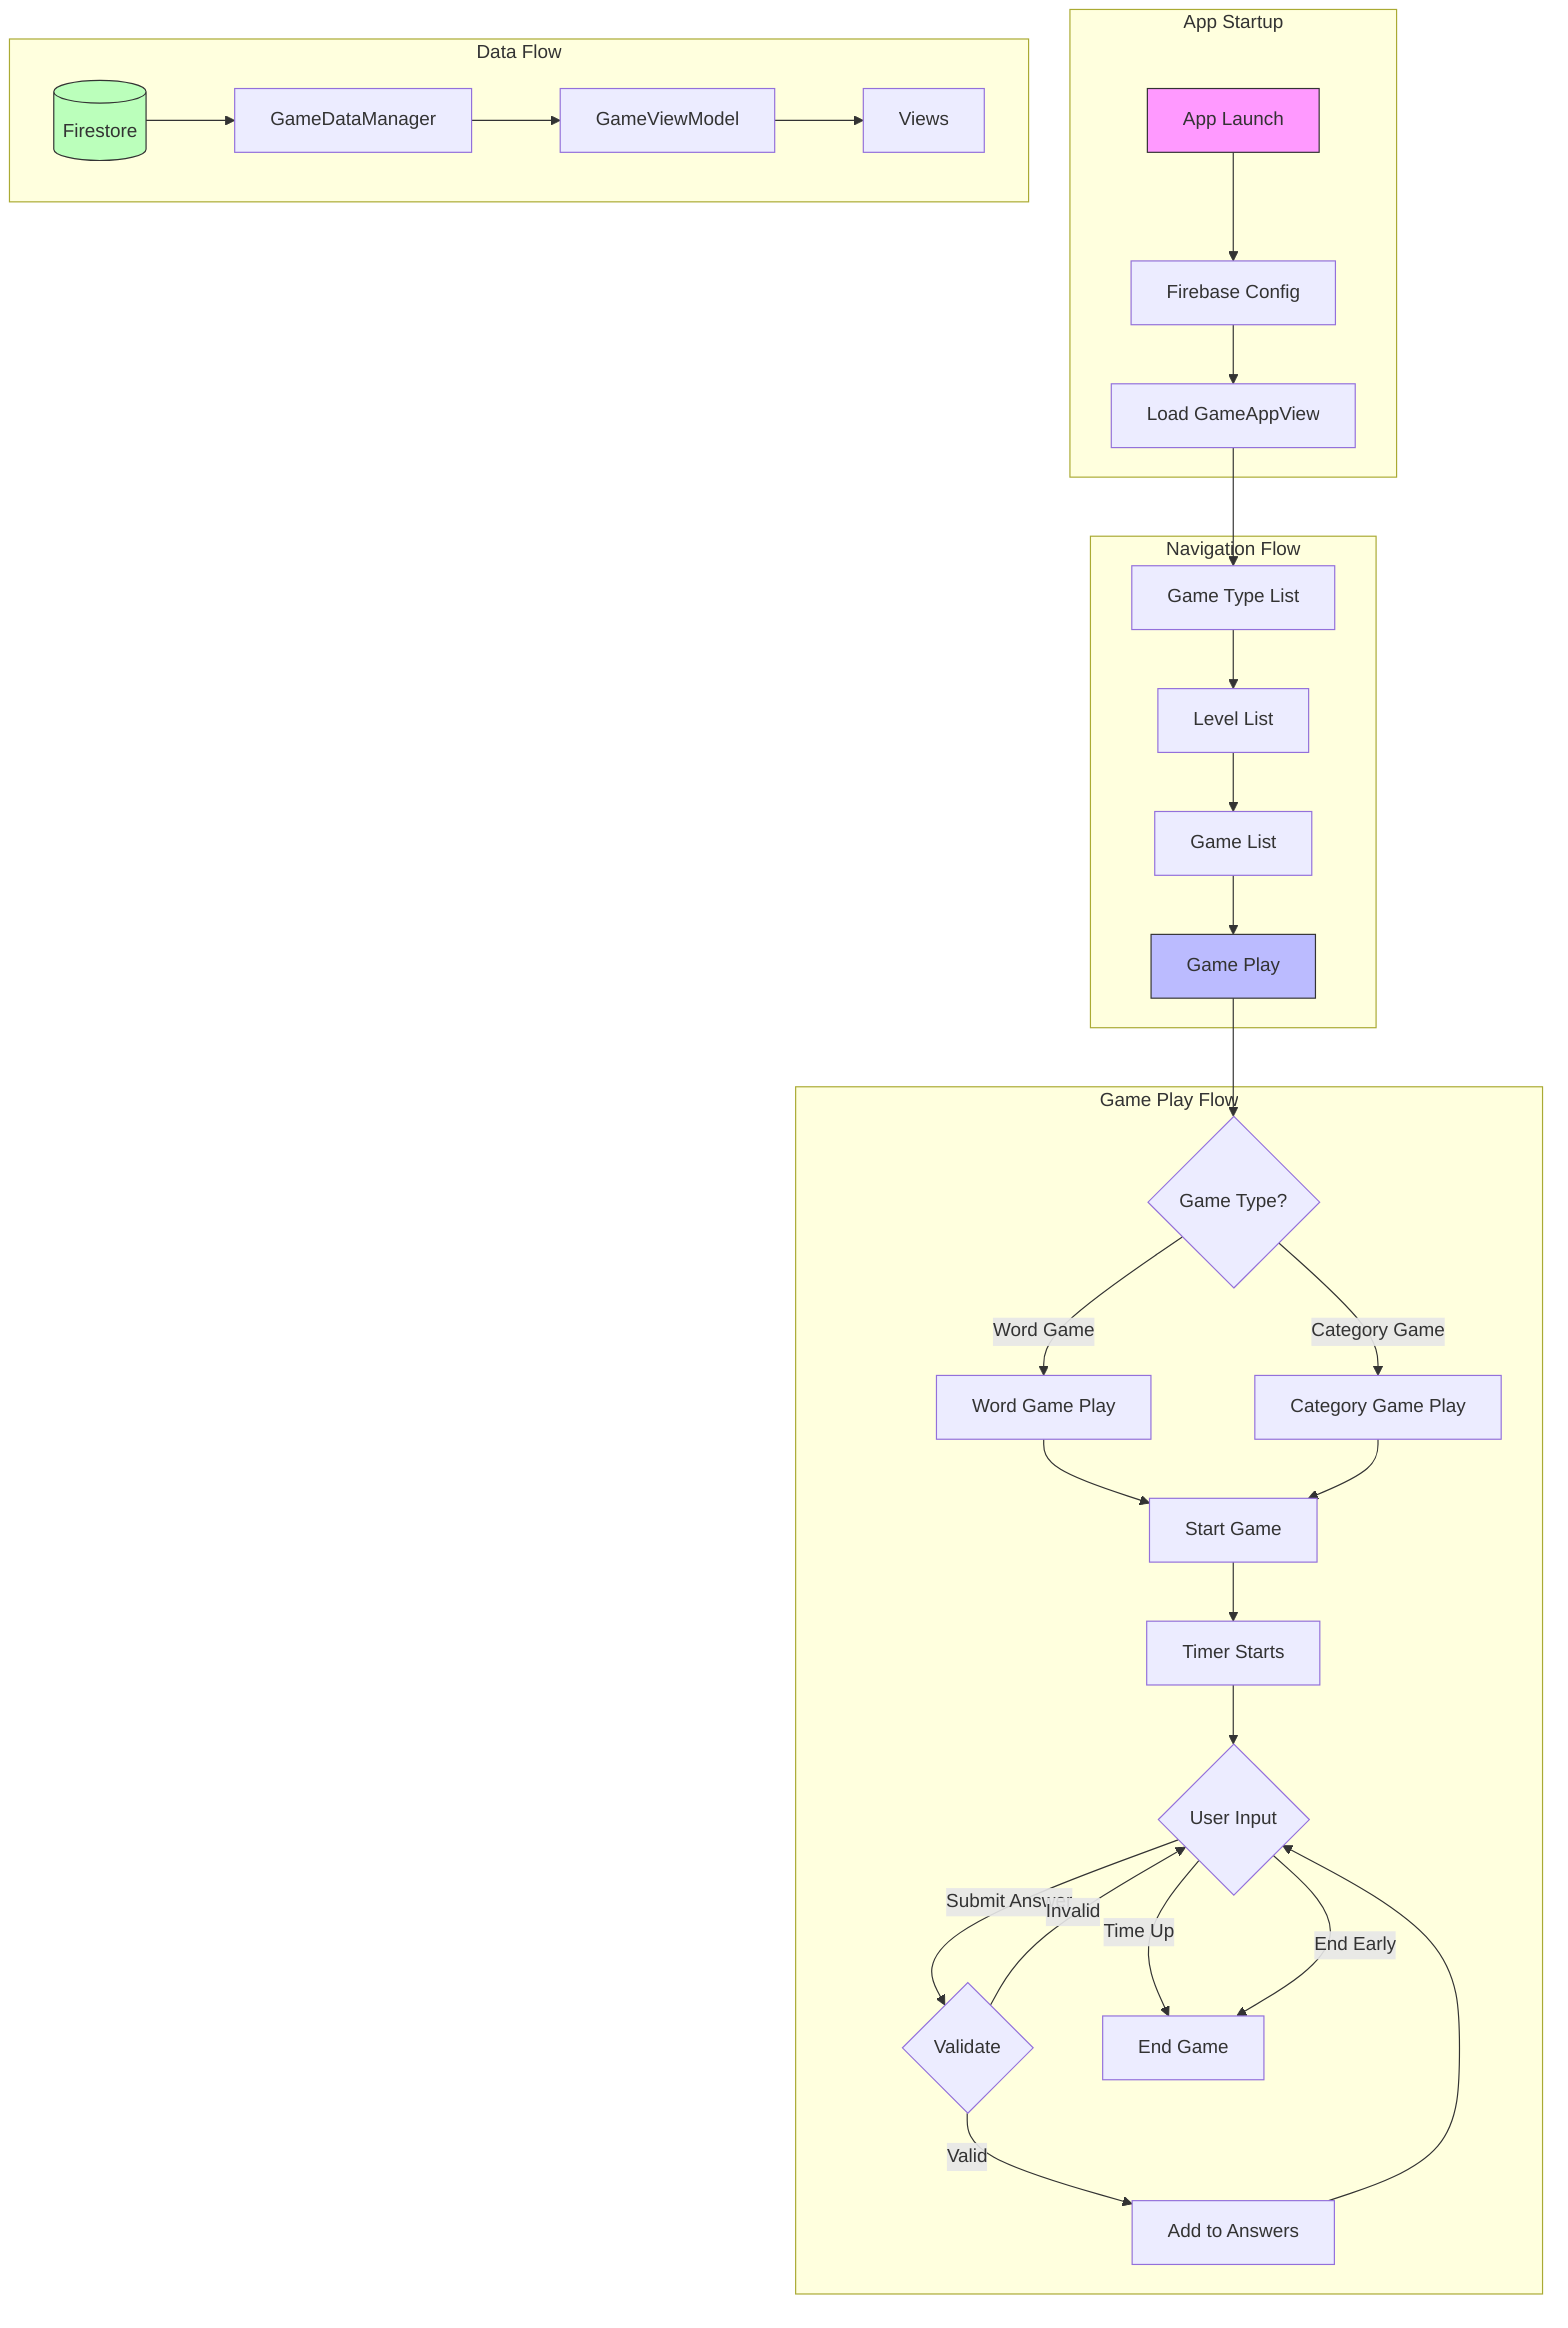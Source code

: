 flowchart TD
    subgraph App Startup
        A[App Launch] --> B[Firebase Config]
        B --> C[Load GameAppView]
    end

    subgraph Navigation Flow
        C --> D[Game Type List]
        D --> E[Level List]
        E --> F[Game List]
        F --> G[Game Play]
    end

    subgraph Game Play Flow
        G --> H{Game Type?}
        H -->|Word Game| I[Word Game Play]
        H -->|Category Game| J[Category Game Play]
        
        I --> K[Start Game]
        J --> K
        
        K --> L[Timer Starts]
        L --> M{User Input}
        
        M -->|Submit Answer| N{Validate}
        N -->|Valid| O[Add to Answers]
        N -->|Invalid| M
        O --> M
        
        M -->|Time Up| P[End Game]
        M -->|End Early| P
    end

    subgraph Data Flow
        Q[(Firestore)] --> R[GameDataManager]
        R --> S[GameViewModel]
        S --> T[Views]
    end

    style A fill:#f9f,stroke:#333
    style G fill:#bbf,stroke:#333
    style Q fill:#bfb,stroke:#333